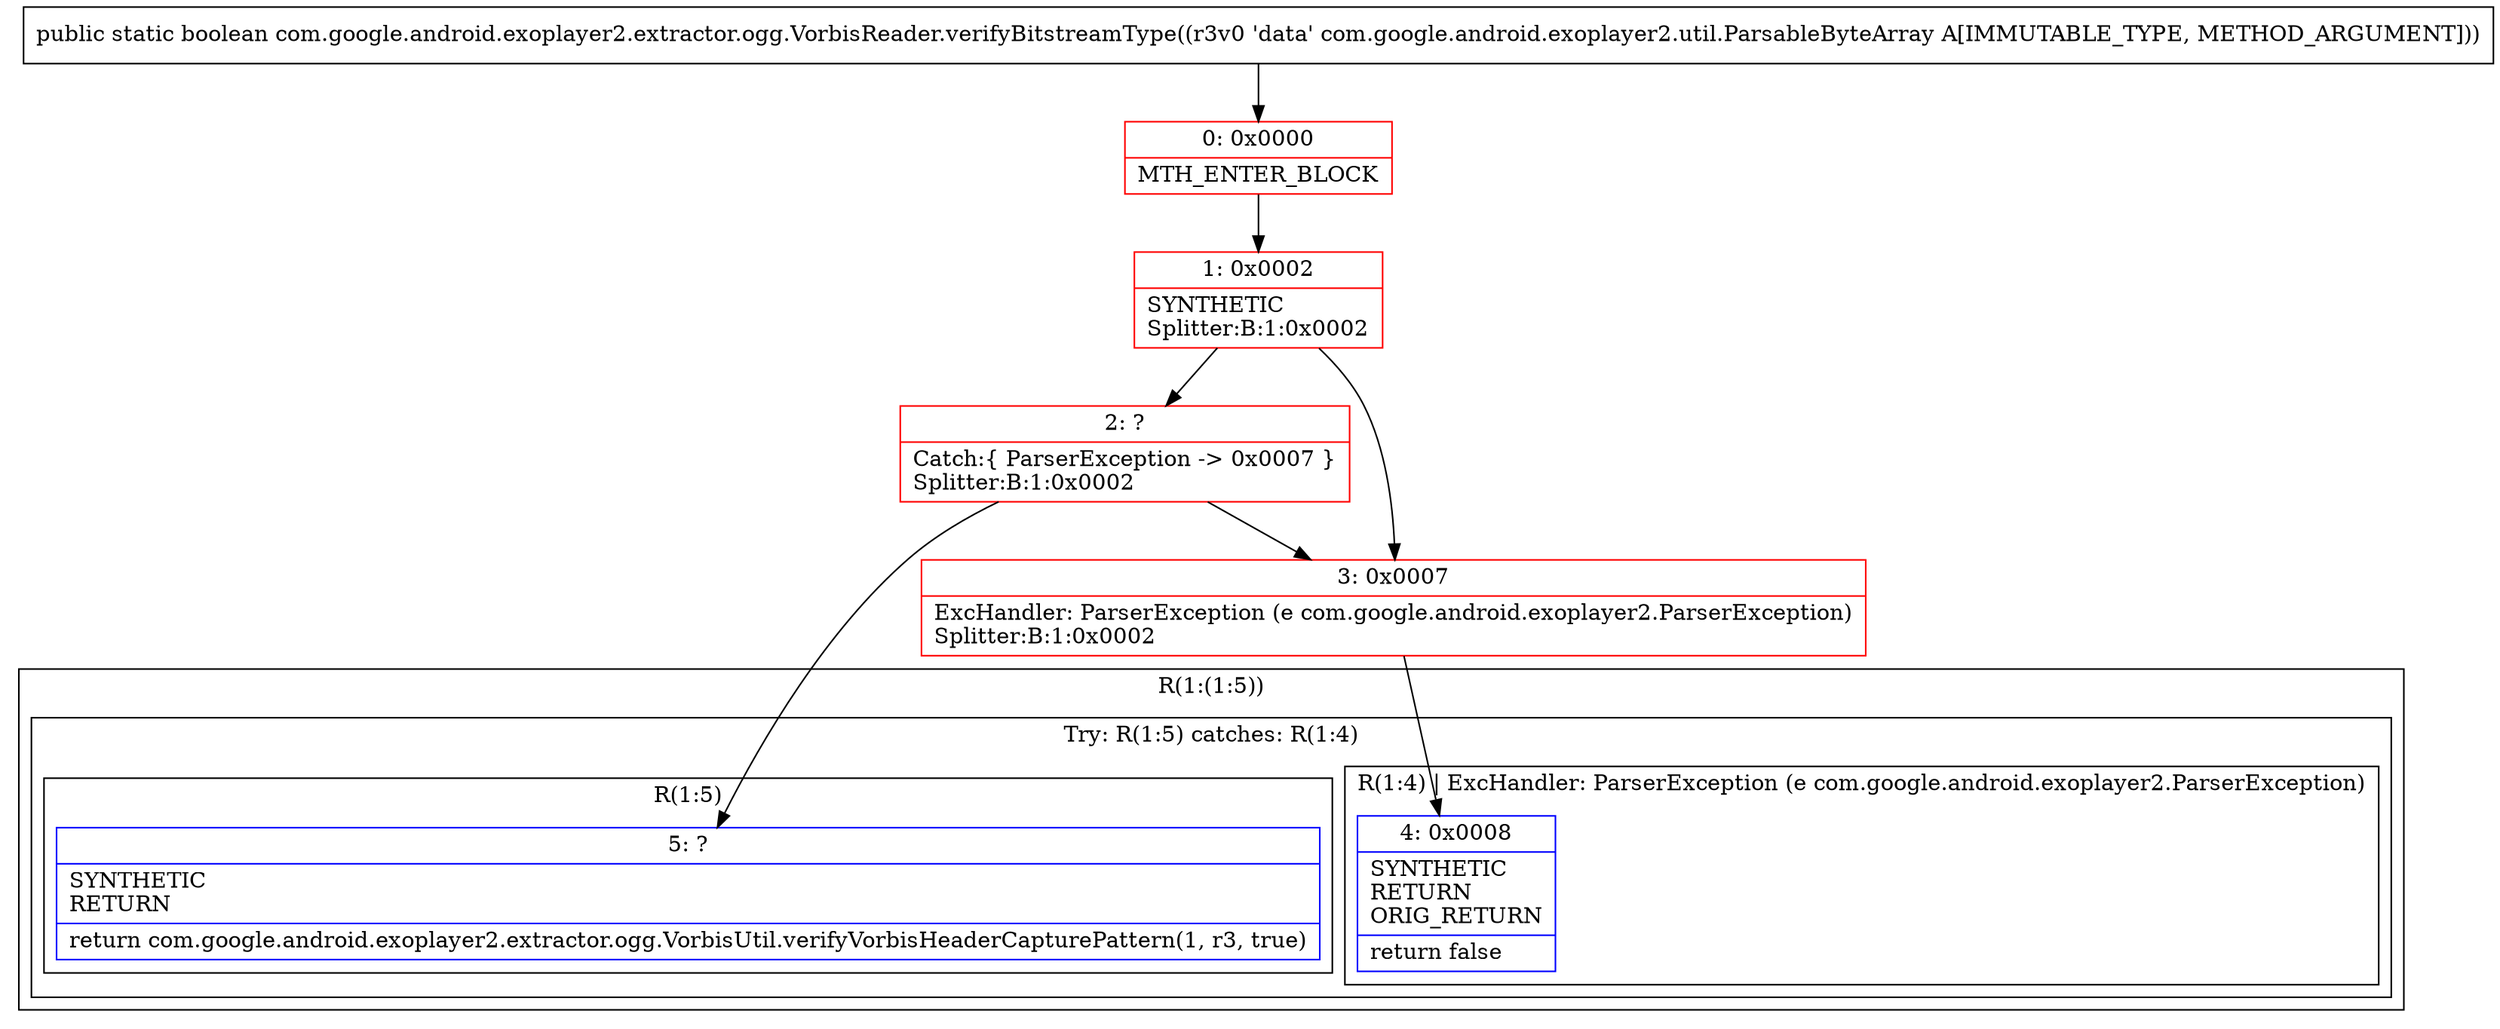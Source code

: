 digraph "CFG forcom.google.android.exoplayer2.extractor.ogg.VorbisReader.verifyBitstreamType(Lcom\/google\/android\/exoplayer2\/util\/ParsableByteArray;)Z" {
subgraph cluster_Region_602100659 {
label = "R(1:(1:5))";
node [shape=record,color=blue];
subgraph cluster_TryCatchRegion_2083615492 {
label = "Try: R(1:5) catches: R(1:4)";
node [shape=record,color=blue];
subgraph cluster_Region_279770088 {
label = "R(1:5)";
node [shape=record,color=blue];
Node_5 [shape=record,label="{5\:\ ?|SYNTHETIC\lRETURN\l|return com.google.android.exoplayer2.extractor.ogg.VorbisUtil.verifyVorbisHeaderCapturePattern(1, r3, true)\l}"];
}
subgraph cluster_Region_1395399688 {
label = "R(1:4) | ExcHandler: ParserException (e com.google.android.exoplayer2.ParserException)\l";
node [shape=record,color=blue];
Node_4 [shape=record,label="{4\:\ 0x0008|SYNTHETIC\lRETURN\lORIG_RETURN\l|return false\l}"];
}
}
}
subgraph cluster_Region_1395399688 {
label = "R(1:4) | ExcHandler: ParserException (e com.google.android.exoplayer2.ParserException)\l";
node [shape=record,color=blue];
Node_4 [shape=record,label="{4\:\ 0x0008|SYNTHETIC\lRETURN\lORIG_RETURN\l|return false\l}"];
}
Node_0 [shape=record,color=red,label="{0\:\ 0x0000|MTH_ENTER_BLOCK\l}"];
Node_1 [shape=record,color=red,label="{1\:\ 0x0002|SYNTHETIC\lSplitter:B:1:0x0002\l}"];
Node_2 [shape=record,color=red,label="{2\:\ ?|Catch:\{ ParserException \-\> 0x0007 \}\lSplitter:B:1:0x0002\l}"];
Node_3 [shape=record,color=red,label="{3\:\ 0x0007|ExcHandler: ParserException (e com.google.android.exoplayer2.ParserException)\lSplitter:B:1:0x0002\l}"];
MethodNode[shape=record,label="{public static boolean com.google.android.exoplayer2.extractor.ogg.VorbisReader.verifyBitstreamType((r3v0 'data' com.google.android.exoplayer2.util.ParsableByteArray A[IMMUTABLE_TYPE, METHOD_ARGUMENT])) }"];
MethodNode -> Node_0;
Node_0 -> Node_1;
Node_1 -> Node_2;
Node_1 -> Node_3;
Node_2 -> Node_3;
Node_2 -> Node_5;
Node_3 -> Node_4;
}

